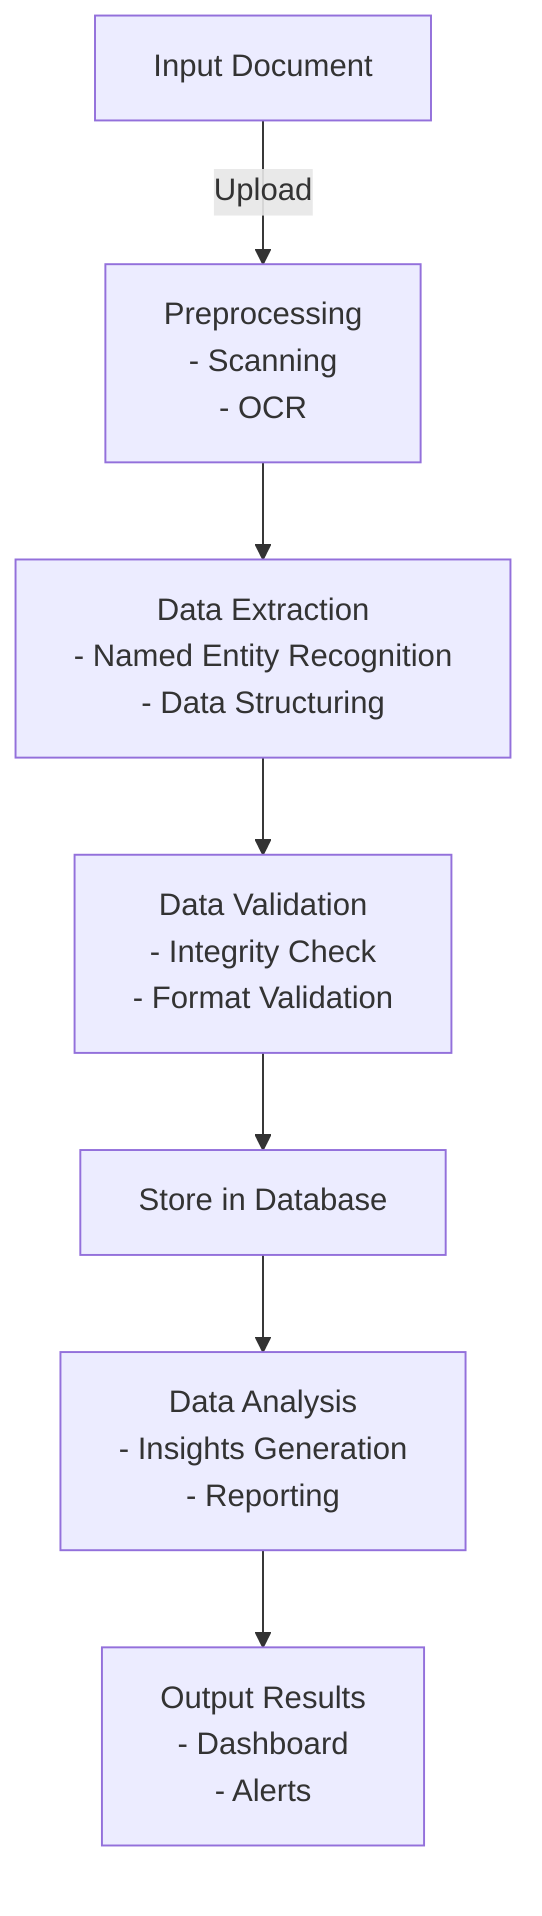 %%{init: {'themeVariables': {'background': '#F5F5DC', 'arrowColor': '#FF4500', 'boxFill': '#87CEEB}}}%%
flowchart TD
    A[Input Document] -->|Upload| B[Preprocessing\n - Scanning\n - OCR]
    B --> C[Data Extraction\n - Named Entity Recognition\n - Data Structuring]
    C --> D[Data Validation\n - Integrity Check\n - Format Validation]
    D --> E[Store in Database]
    E --> F[Data Analysis\n - Insights Generation\n - Reporting]
    F --> G[Output Results\n - Dashboard\n - Alerts]